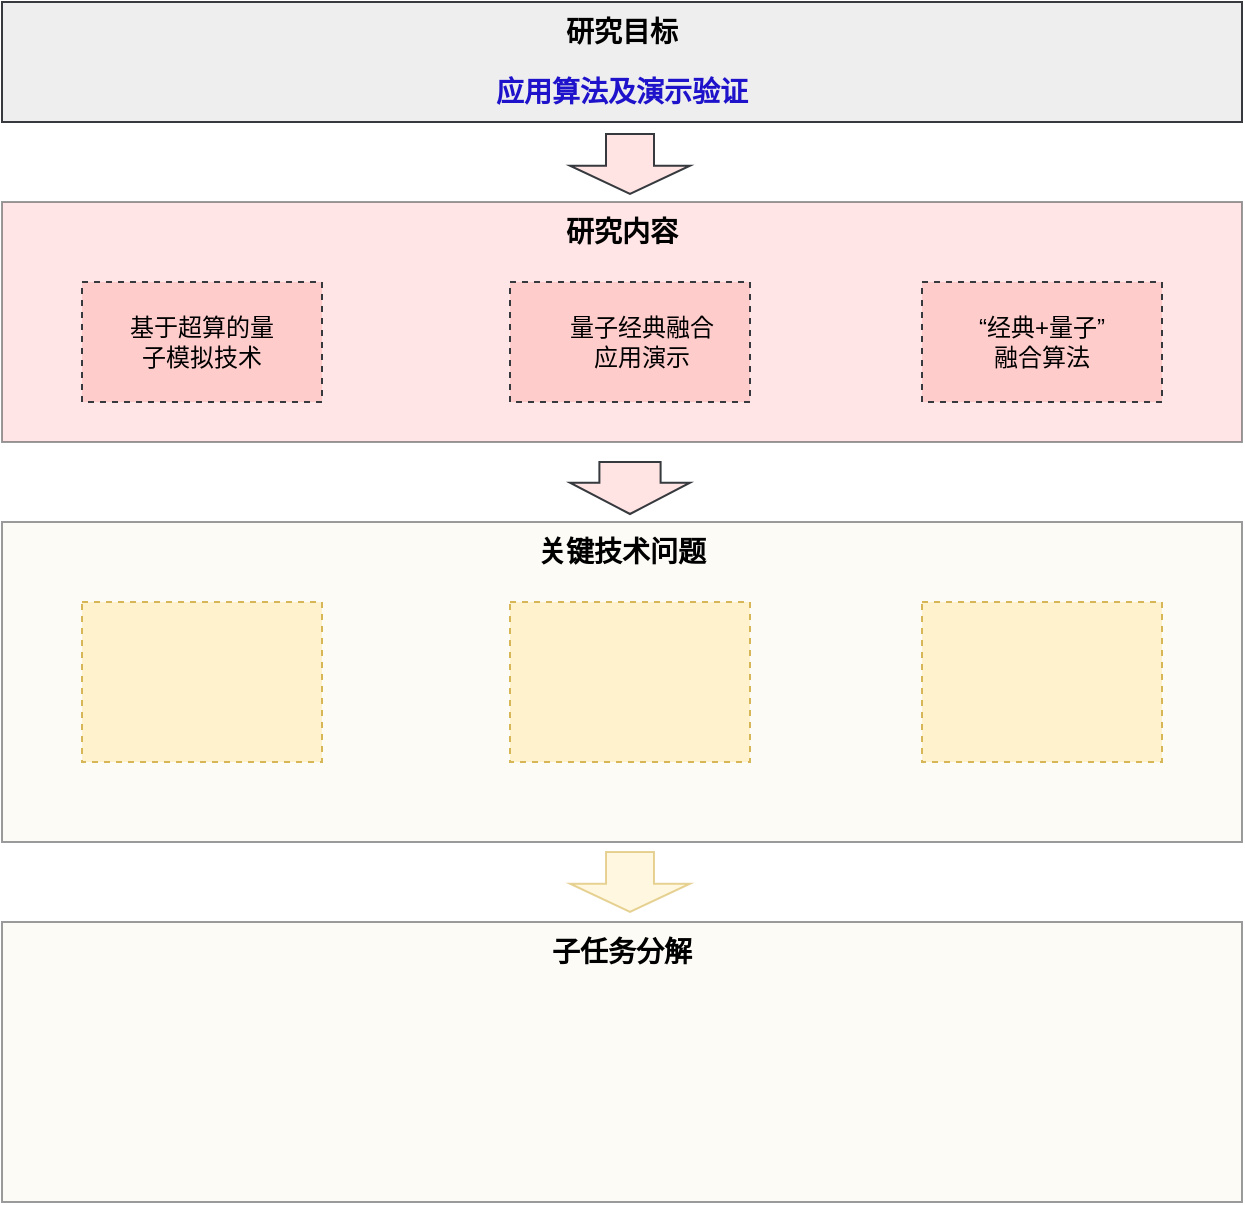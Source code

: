 <mxfile version="24.7.12">
  <diagram name="第 1 页" id="Zdd4O_8U9urGJ2uWjXP6">
    <mxGraphModel dx="850" dy="780" grid="1" gridSize="10" guides="1" tooltips="1" connect="1" arrows="1" fold="1" page="1" pageScale="1" pageWidth="827" pageHeight="1169" math="0" shadow="0">
      <root>
        <mxCell id="0" />
        <mxCell id="1" parent="0" />
        <mxCell id="4AtZvL3RW2-XeUfKdOJ_-1" value="" style="rounded=0;whiteSpace=wrap;html=1;fillColor=#eeeeee;strokeColor=#36393d;" vertex="1" parent="1">
          <mxGeometry x="160" y="190" width="620" height="60" as="geometry" />
        </mxCell>
        <mxCell id="4AtZvL3RW2-XeUfKdOJ_-2" value="&lt;b&gt;&lt;font style=&quot;font-size: 14px;&quot;&gt;研究目标&lt;/font&gt;&lt;/b&gt;" style="text;html=1;align=center;verticalAlign=middle;whiteSpace=wrap;rounded=0;" vertex="1" parent="1">
          <mxGeometry x="440" y="190" width="60" height="30" as="geometry" />
        </mxCell>
        <mxCell id="4AtZvL3RW2-XeUfKdOJ_-3" value="&lt;span style=&quot;font-size: 14px;&quot;&gt;&lt;b&gt;&lt;font color=&quot;#1e12cb&quot;&gt;应用算法及演示验证&lt;/font&gt;&lt;/b&gt;&lt;/span&gt;" style="text;html=1;align=center;verticalAlign=middle;whiteSpace=wrap;rounded=0;" vertex="1" parent="1">
          <mxGeometry x="265" y="220" width="410" height="30" as="geometry" />
        </mxCell>
        <mxCell id="4AtZvL3RW2-XeUfKdOJ_-4" value="" style="rounded=0;whiteSpace=wrap;html=1;fillColor=#FFCCCC;strokeColor=#36393d;opacity=50;" vertex="1" parent="1">
          <mxGeometry x="160" y="290" width="620" height="120" as="geometry" />
        </mxCell>
        <mxCell id="4AtZvL3RW2-XeUfKdOJ_-7" value="&lt;span style=&quot;font-size: 14px;&quot;&gt;&lt;b&gt;研究内容&lt;/b&gt;&lt;/span&gt;" style="text;html=1;align=center;verticalAlign=middle;whiteSpace=wrap;rounded=0;" vertex="1" parent="1">
          <mxGeometry x="440" y="290" width="60" height="30" as="geometry" />
        </mxCell>
        <mxCell id="4AtZvL3RW2-XeUfKdOJ_-8" value="" style="html=1;shadow=0;dashed=0;align=center;verticalAlign=middle;shape=mxgraph.arrows2.arrow;dy=0.6;dx=14.14;direction=south;notch=0;fillColor=#FFE4E3;strokeColor=#36393d;" vertex="1" parent="1">
          <mxGeometry x="444" y="256" width="60" height="30" as="geometry" />
        </mxCell>
        <mxCell id="4AtZvL3RW2-XeUfKdOJ_-10" value="" style="rounded=0;whiteSpace=wrap;html=1;dashed=1;fillColor=#ffcccc;strokeColor=#36393d;" vertex="1" parent="1">
          <mxGeometry x="200" y="330" width="120" height="60" as="geometry" />
        </mxCell>
        <mxCell id="4AtZvL3RW2-XeUfKdOJ_-11" value="" style="rounded=0;whiteSpace=wrap;html=1;dashed=1;fillColor=#ffcccc;strokeColor=#36393d;" vertex="1" parent="1">
          <mxGeometry x="414" y="330" width="120" height="60" as="geometry" />
        </mxCell>
        <mxCell id="4AtZvL3RW2-XeUfKdOJ_-12" value="" style="rounded=0;whiteSpace=wrap;html=1;dashed=1;fillColor=#ffcccc;strokeColor=#36393d;" vertex="1" parent="1">
          <mxGeometry x="620" y="330" width="120" height="60" as="geometry" />
        </mxCell>
        <mxCell id="4AtZvL3RW2-XeUfKdOJ_-13" value="基于超算的量子模拟技术" style="text;html=1;align=center;verticalAlign=middle;whiteSpace=wrap;rounded=0;" vertex="1" parent="1">
          <mxGeometry x="220" y="345" width="80" height="30" as="geometry" />
        </mxCell>
        <mxCell id="4AtZvL3RW2-XeUfKdOJ_-14" value="量子经典融合应用演示" style="text;html=1;align=center;verticalAlign=middle;whiteSpace=wrap;rounded=0;" vertex="1" parent="1">
          <mxGeometry x="440" y="345" width="80" height="30" as="geometry" />
        </mxCell>
        <mxCell id="4AtZvL3RW2-XeUfKdOJ_-15" value="“经典+量子” 融合算法" style="text;html=1;align=center;verticalAlign=middle;whiteSpace=wrap;rounded=0;" vertex="1" parent="1">
          <mxGeometry x="640" y="345" width="80" height="30" as="geometry" />
        </mxCell>
        <mxCell id="4AtZvL3RW2-XeUfKdOJ_-16" value="" style="html=1;shadow=0;dashed=0;align=center;verticalAlign=middle;shape=mxgraph.arrows2.arrow;dy=0.49;dx=15.66;direction=south;notch=0;fillColor=#FFE4E3;strokeColor=#36393d;" vertex="1" parent="1">
          <mxGeometry x="444" y="420" width="60" height="26" as="geometry" />
        </mxCell>
        <mxCell id="4AtZvL3RW2-XeUfKdOJ_-17" value="" style="rounded=0;whiteSpace=wrap;html=1;opacity=50;fillColor=#f9f7ed;strokeColor=#36393d;" vertex="1" parent="1">
          <mxGeometry x="160" y="450" width="620" height="160" as="geometry" />
        </mxCell>
        <mxCell id="4AtZvL3RW2-XeUfKdOJ_-19" value="&lt;span style=&quot;font-size: 14px;&quot;&gt;&lt;b&gt;关键技术问题&lt;/b&gt;&lt;/span&gt;" style="text;html=1;align=center;verticalAlign=middle;whiteSpace=wrap;rounded=0;" vertex="1" parent="1">
          <mxGeometry x="425" y="450" width="90" height="30" as="geometry" />
        </mxCell>
        <mxCell id="4AtZvL3RW2-XeUfKdOJ_-20" value="" style="rounded=0;whiteSpace=wrap;html=1;fillColor=#fff2cc;strokeColor=#d6b656;dashed=1;" vertex="1" parent="1">
          <mxGeometry x="200" y="490" width="120" height="80" as="geometry" />
        </mxCell>
        <mxCell id="4AtZvL3RW2-XeUfKdOJ_-21" value="" style="rounded=0;whiteSpace=wrap;html=1;fillColor=#fff2cc;strokeColor=#d6b656;dashed=1;" vertex="1" parent="1">
          <mxGeometry x="414" y="490" width="120" height="80" as="geometry" />
        </mxCell>
        <mxCell id="4AtZvL3RW2-XeUfKdOJ_-22" value="" style="rounded=0;whiteSpace=wrap;html=1;fillColor=#fff2cc;strokeColor=#d6b656;dashed=1;" vertex="1" parent="1">
          <mxGeometry x="620" y="490" width="120" height="80" as="geometry" />
        </mxCell>
        <mxCell id="4AtZvL3RW2-XeUfKdOJ_-23" value="" style="html=1;shadow=0;dashed=0;align=center;verticalAlign=middle;shape=mxgraph.arrows2.arrow;dy=0.6;dx=14.14;direction=south;notch=0;fillColor=#fff2cc;strokeColor=#d6b656;opacity=60;" vertex="1" parent="1">
          <mxGeometry x="444" y="615" width="60" height="30" as="geometry" />
        </mxCell>
        <mxCell id="4AtZvL3RW2-XeUfKdOJ_-24" value="" style="rounded=0;whiteSpace=wrap;html=1;opacity=50;fillColor=#f9f7ed;strokeColor=#36393d;" vertex="1" parent="1">
          <mxGeometry x="160" y="650" width="620" height="140" as="geometry" />
        </mxCell>
        <mxCell id="4AtZvL3RW2-XeUfKdOJ_-25" value="&lt;span style=&quot;font-size: 14px;&quot;&gt;&lt;b&gt;子任务分解&lt;/b&gt;&lt;/span&gt;" style="text;html=1;align=center;verticalAlign=middle;whiteSpace=wrap;rounded=0;" vertex="1" parent="1">
          <mxGeometry x="425" y="650" width="90" height="30" as="geometry" />
        </mxCell>
      </root>
    </mxGraphModel>
  </diagram>
</mxfile>
